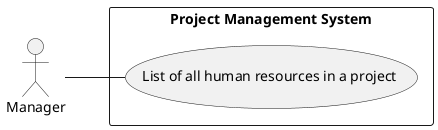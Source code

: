 @startuml
left to right direction

"Manager"
rectangle "Project Management System"{

Manager -- (List of all human resources in a project )

}
@enduml